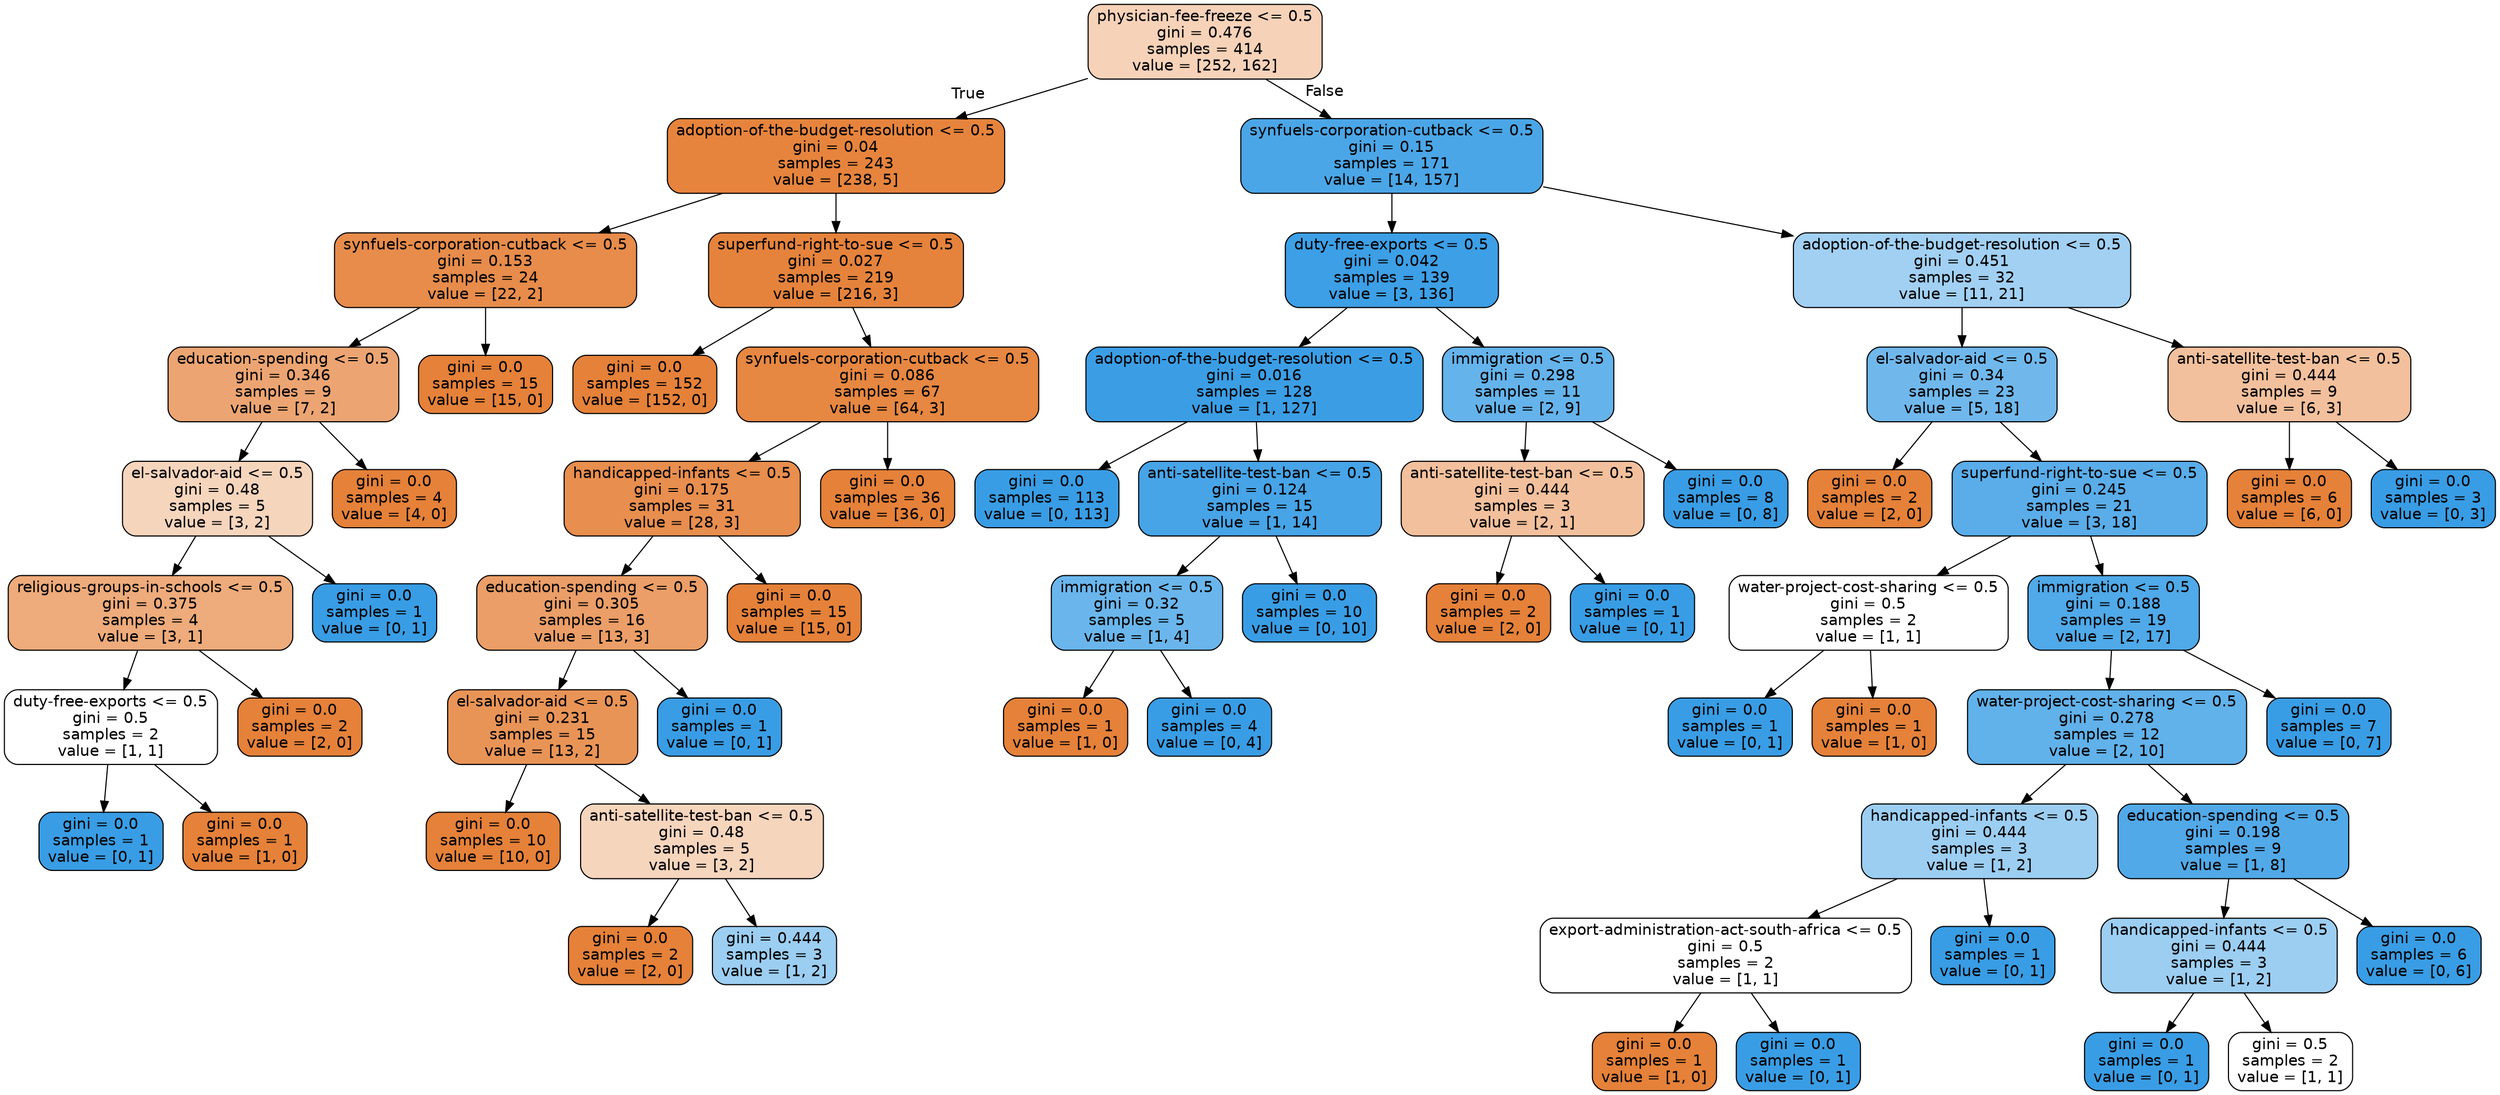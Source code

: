 digraph Tree {
node [shape=box, style="filled, rounded", color="black", fontname="helvetica"] ;
edge [fontname="helvetica"] ;
0 [label="physician-fee-freeze <= 0.5\ngini = 0.476\nsamples = 414\nvalue = [252, 162]", fillcolor="#f6d2b8"] ;
1 [label="adoption-of-the-budget-resolution <= 0.5\ngini = 0.04\nsamples = 243\nvalue = [238, 5]", fillcolor="#e6843d"] ;
0 -> 1 [labeldistance=2.5, labelangle=45, headlabel="True"] ;
2 [label="synfuels-corporation-cutback <= 0.5\ngini = 0.153\nsamples = 24\nvalue = [22, 2]", fillcolor="#e78c4b"] ;
1 -> 2 ;
3 [label="education-spending <= 0.5\ngini = 0.346\nsamples = 9\nvalue = [7, 2]", fillcolor="#eca572"] ;
2 -> 3 ;
4 [label="el-salvador-aid <= 0.5\ngini = 0.48\nsamples = 5\nvalue = [3, 2]", fillcolor="#f6d5bd"] ;
3 -> 4 ;
5 [label="religious-groups-in-schools <= 0.5\ngini = 0.375\nsamples = 4\nvalue = [3, 1]", fillcolor="#eeab7b"] ;
4 -> 5 ;
6 [label="duty-free-exports <= 0.5\ngini = 0.5\nsamples = 2\nvalue = [1, 1]", fillcolor="#ffffff"] ;
5 -> 6 ;
7 [label="gini = 0.0\nsamples = 1\nvalue = [0, 1]", fillcolor="#399de5"] ;
6 -> 7 ;
8 [label="gini = 0.0\nsamples = 1\nvalue = [1, 0]", fillcolor="#e58139"] ;
6 -> 8 ;
9 [label="gini = 0.0\nsamples = 2\nvalue = [2, 0]", fillcolor="#e58139"] ;
5 -> 9 ;
10 [label="gini = 0.0\nsamples = 1\nvalue = [0, 1]", fillcolor="#399de5"] ;
4 -> 10 ;
11 [label="gini = 0.0\nsamples = 4\nvalue = [4, 0]", fillcolor="#e58139"] ;
3 -> 11 ;
12 [label="gini = 0.0\nsamples = 15\nvalue = [15, 0]", fillcolor="#e58139"] ;
2 -> 12 ;
13 [label="superfund-right-to-sue <= 0.5\ngini = 0.027\nsamples = 219\nvalue = [216, 3]", fillcolor="#e5833c"] ;
1 -> 13 ;
14 [label="gini = 0.0\nsamples = 152\nvalue = [152, 0]", fillcolor="#e58139"] ;
13 -> 14 ;
15 [label="synfuels-corporation-cutback <= 0.5\ngini = 0.086\nsamples = 67\nvalue = [64, 3]", fillcolor="#e68742"] ;
13 -> 15 ;
16 [label="handicapped-infants <= 0.5\ngini = 0.175\nsamples = 31\nvalue = [28, 3]", fillcolor="#e88e4e"] ;
15 -> 16 ;
17 [label="education-spending <= 0.5\ngini = 0.305\nsamples = 16\nvalue = [13, 3]", fillcolor="#eb9e67"] ;
16 -> 17 ;
18 [label="el-salvador-aid <= 0.5\ngini = 0.231\nsamples = 15\nvalue = [13, 2]", fillcolor="#e99457"] ;
17 -> 18 ;
19 [label="gini = 0.0\nsamples = 10\nvalue = [10, 0]", fillcolor="#e58139"] ;
18 -> 19 ;
20 [label="anti-satellite-test-ban <= 0.5\ngini = 0.48\nsamples = 5\nvalue = [3, 2]", fillcolor="#f6d5bd"] ;
18 -> 20 ;
21 [label="gini = 0.0\nsamples = 2\nvalue = [2, 0]", fillcolor="#e58139"] ;
20 -> 21 ;
22 [label="gini = 0.444\nsamples = 3\nvalue = [1, 2]", fillcolor="#9ccef2"] ;
20 -> 22 ;
23 [label="gini = 0.0\nsamples = 1\nvalue = [0, 1]", fillcolor="#399de5"] ;
17 -> 23 ;
24 [label="gini = 0.0\nsamples = 15\nvalue = [15, 0]", fillcolor="#e58139"] ;
16 -> 24 ;
25 [label="gini = 0.0\nsamples = 36\nvalue = [36, 0]", fillcolor="#e58139"] ;
15 -> 25 ;
26 [label="synfuels-corporation-cutback <= 0.5\ngini = 0.15\nsamples = 171\nvalue = [14, 157]", fillcolor="#4ba6e7"] ;
0 -> 26 [labeldistance=2.5, labelangle=-45, headlabel="False"] ;
27 [label="duty-free-exports <= 0.5\ngini = 0.042\nsamples = 139\nvalue = [3, 136]", fillcolor="#3d9fe6"] ;
26 -> 27 ;
28 [label="adoption-of-the-budget-resolution <= 0.5\ngini = 0.016\nsamples = 128\nvalue = [1, 127]", fillcolor="#3b9ee5"] ;
27 -> 28 ;
29 [label="gini = 0.0\nsamples = 113\nvalue = [0, 113]", fillcolor="#399de5"] ;
28 -> 29 ;
30 [label="anti-satellite-test-ban <= 0.5\ngini = 0.124\nsamples = 15\nvalue = [1, 14]", fillcolor="#47a4e7"] ;
28 -> 30 ;
31 [label="immigration <= 0.5\ngini = 0.32\nsamples = 5\nvalue = [1, 4]", fillcolor="#6ab6ec"] ;
30 -> 31 ;
32 [label="gini = 0.0\nsamples = 1\nvalue = [1, 0]", fillcolor="#e58139"] ;
31 -> 32 ;
33 [label="gini = 0.0\nsamples = 4\nvalue = [0, 4]", fillcolor="#399de5"] ;
31 -> 33 ;
34 [label="gini = 0.0\nsamples = 10\nvalue = [0, 10]", fillcolor="#399de5"] ;
30 -> 34 ;
35 [label="immigration <= 0.5\ngini = 0.298\nsamples = 11\nvalue = [2, 9]", fillcolor="#65b3eb"] ;
27 -> 35 ;
36 [label="anti-satellite-test-ban <= 0.5\ngini = 0.444\nsamples = 3\nvalue = [2, 1]", fillcolor="#f2c09c"] ;
35 -> 36 ;
37 [label="gini = 0.0\nsamples = 2\nvalue = [2, 0]", fillcolor="#e58139"] ;
36 -> 37 ;
38 [label="gini = 0.0\nsamples = 1\nvalue = [0, 1]", fillcolor="#399de5"] ;
36 -> 38 ;
39 [label="gini = 0.0\nsamples = 8\nvalue = [0, 8]", fillcolor="#399de5"] ;
35 -> 39 ;
40 [label="adoption-of-the-budget-resolution <= 0.5\ngini = 0.451\nsamples = 32\nvalue = [11, 21]", fillcolor="#a1d0f3"] ;
26 -> 40 ;
41 [label="el-salvador-aid <= 0.5\ngini = 0.34\nsamples = 23\nvalue = [5, 18]", fillcolor="#70b8ec"] ;
40 -> 41 ;
42 [label="gini = 0.0\nsamples = 2\nvalue = [2, 0]", fillcolor="#e58139"] ;
41 -> 42 ;
43 [label="superfund-right-to-sue <= 0.5\ngini = 0.245\nsamples = 21\nvalue = [3, 18]", fillcolor="#5aade9"] ;
41 -> 43 ;
44 [label="water-project-cost-sharing <= 0.5\ngini = 0.5\nsamples = 2\nvalue = [1, 1]", fillcolor="#ffffff"] ;
43 -> 44 ;
45 [label="gini = 0.0\nsamples = 1\nvalue = [0, 1]", fillcolor="#399de5"] ;
44 -> 45 ;
46 [label="gini = 0.0\nsamples = 1\nvalue = [1, 0]", fillcolor="#e58139"] ;
44 -> 46 ;
47 [label="immigration <= 0.5\ngini = 0.188\nsamples = 19\nvalue = [2, 17]", fillcolor="#50a9e8"] ;
43 -> 47 ;
48 [label="water-project-cost-sharing <= 0.5\ngini = 0.278\nsamples = 12\nvalue = [2, 10]", fillcolor="#61b1ea"] ;
47 -> 48 ;
49 [label="handicapped-infants <= 0.5\ngini = 0.444\nsamples = 3\nvalue = [1, 2]", fillcolor="#9ccef2"] ;
48 -> 49 ;
50 [label="export-administration-act-south-africa <= 0.5\ngini = 0.5\nsamples = 2\nvalue = [1, 1]", fillcolor="#ffffff"] ;
49 -> 50 ;
51 [label="gini = 0.0\nsamples = 1\nvalue = [1, 0]", fillcolor="#e58139"] ;
50 -> 51 ;
52 [label="gini = 0.0\nsamples = 1\nvalue = [0, 1]", fillcolor="#399de5"] ;
50 -> 52 ;
53 [label="gini = 0.0\nsamples = 1\nvalue = [0, 1]", fillcolor="#399de5"] ;
49 -> 53 ;
54 [label="education-spending <= 0.5\ngini = 0.198\nsamples = 9\nvalue = [1, 8]", fillcolor="#52a9e8"] ;
48 -> 54 ;
55 [label="handicapped-infants <= 0.5\ngini = 0.444\nsamples = 3\nvalue = [1, 2]", fillcolor="#9ccef2"] ;
54 -> 55 ;
56 [label="gini = 0.0\nsamples = 1\nvalue = [0, 1]", fillcolor="#399de5"] ;
55 -> 56 ;
57 [label="gini = 0.5\nsamples = 2\nvalue = [1, 1]", fillcolor="#ffffff"] ;
55 -> 57 ;
58 [label="gini = 0.0\nsamples = 6\nvalue = [0, 6]", fillcolor="#399de5"] ;
54 -> 58 ;
59 [label="gini = 0.0\nsamples = 7\nvalue = [0, 7]", fillcolor="#399de5"] ;
47 -> 59 ;
60 [label="anti-satellite-test-ban <= 0.5\ngini = 0.444\nsamples = 9\nvalue = [6, 3]", fillcolor="#f2c09c"] ;
40 -> 60 ;
61 [label="gini = 0.0\nsamples = 6\nvalue = [6, 0]", fillcolor="#e58139"] ;
60 -> 61 ;
62 [label="gini = 0.0\nsamples = 3\nvalue = [0, 3]", fillcolor="#399de5"] ;
60 -> 62 ;
}